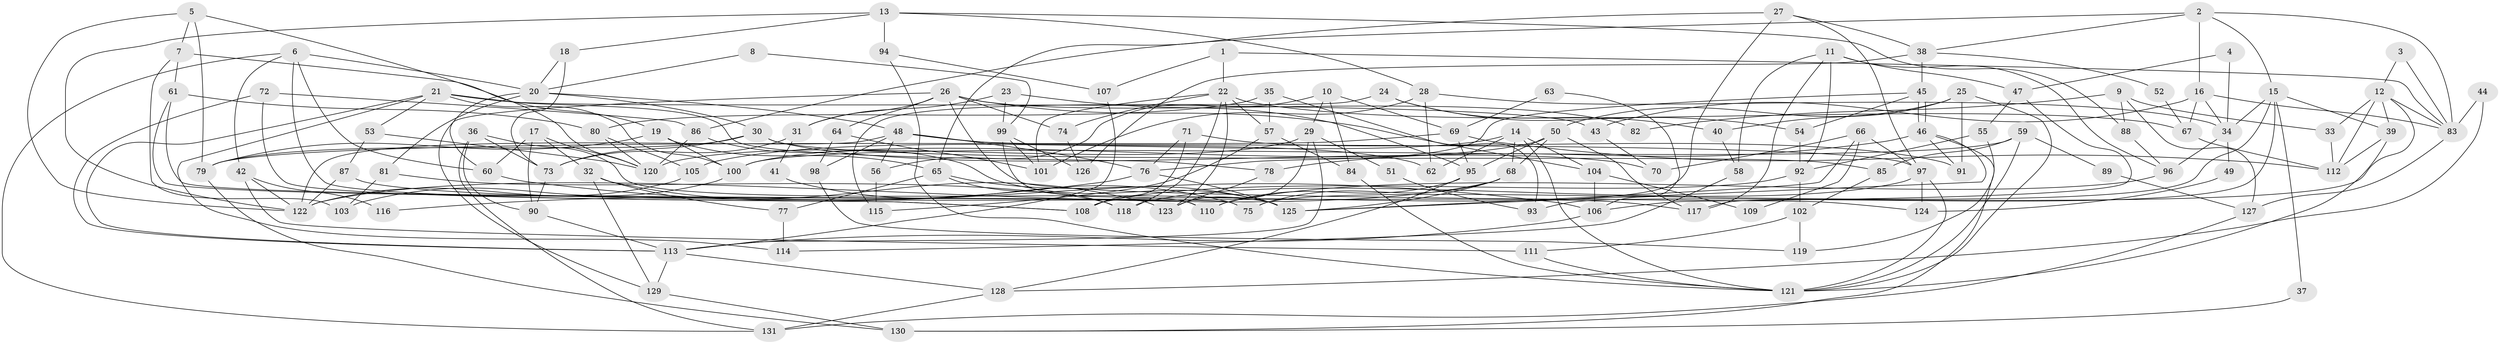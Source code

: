 // coarse degree distribution, {3: 0.25274725274725274, 5: 0.18681318681318682, 4: 0.1978021978021978, 6: 0.0989010989010989, 2: 0.0989010989010989, 11: 0.01098901098901099, 18: 0.01098901098901099, 7: 0.054945054945054944, 9: 0.02197802197802198, 10: 0.03296703296703297, 8: 0.03296703296703297}
// Generated by graph-tools (version 1.1) at 2025/18/03/04/25 18:18:45]
// undirected, 131 vertices, 262 edges
graph export_dot {
graph [start="1"]
  node [color=gray90,style=filled];
  1;
  2;
  3;
  4;
  5;
  6;
  7;
  8;
  9;
  10;
  11;
  12;
  13;
  14;
  15;
  16;
  17;
  18;
  19;
  20;
  21;
  22;
  23;
  24;
  25;
  26;
  27;
  28;
  29;
  30;
  31;
  32;
  33;
  34;
  35;
  36;
  37;
  38;
  39;
  40;
  41;
  42;
  43;
  44;
  45;
  46;
  47;
  48;
  49;
  50;
  51;
  52;
  53;
  54;
  55;
  56;
  57;
  58;
  59;
  60;
  61;
  62;
  63;
  64;
  65;
  66;
  67;
  68;
  69;
  70;
  71;
  72;
  73;
  74;
  75;
  76;
  77;
  78;
  79;
  80;
  81;
  82;
  83;
  84;
  85;
  86;
  87;
  88;
  89;
  90;
  91;
  92;
  93;
  94;
  95;
  96;
  97;
  98;
  99;
  100;
  101;
  102;
  103;
  104;
  105;
  106;
  107;
  108;
  109;
  110;
  111;
  112;
  113;
  114;
  115;
  116;
  117;
  118;
  119;
  120;
  121;
  122;
  123;
  124;
  125;
  126;
  127;
  128;
  129;
  130;
  131;
  1 -- 83;
  1 -- 22;
  1 -- 107;
  2 -- 15;
  2 -- 38;
  2 -- 16;
  2 -- 83;
  2 -- 86;
  3 -- 83;
  3 -- 12;
  4 -- 34;
  4 -- 47;
  5 -- 79;
  5 -- 122;
  5 -- 7;
  5 -- 120;
  6 -- 108;
  6 -- 20;
  6 -- 42;
  6 -- 60;
  6 -- 131;
  7 -- 103;
  7 -- 19;
  7 -- 61;
  8 -- 20;
  8 -- 99;
  9 -- 88;
  9 -- 127;
  9 -- 33;
  9 -- 82;
  10 -- 69;
  10 -- 56;
  10 -- 29;
  10 -- 84;
  11 -- 117;
  11 -- 96;
  11 -- 47;
  11 -- 58;
  11 -- 92;
  12 -- 83;
  12 -- 39;
  12 -- 33;
  12 -- 93;
  12 -- 112;
  13 -- 122;
  13 -- 18;
  13 -- 28;
  13 -- 88;
  13 -- 94;
  14 -- 121;
  14 -- 68;
  14 -- 62;
  14 -- 104;
  14 -- 105;
  15 -- 39;
  15 -- 75;
  15 -- 34;
  15 -- 37;
  15 -- 117;
  16 -- 43;
  16 -- 34;
  16 -- 67;
  16 -- 83;
  17 -- 120;
  17 -- 60;
  17 -- 32;
  17 -- 90;
  18 -- 20;
  18 -- 73;
  19 -- 65;
  19 -- 79;
  19 -- 100;
  20 -- 48;
  20 -- 30;
  20 -- 60;
  20 -- 81;
  21 -- 100;
  21 -- 113;
  21 -- 43;
  21 -- 53;
  21 -- 78;
  21 -- 114;
  22 -- 67;
  22 -- 123;
  22 -- 57;
  22 -- 74;
  22 -- 101;
  22 -- 118;
  23 -- 99;
  23 -- 95;
  23 -- 31;
  24 -- 40;
  24 -- 54;
  24 -- 115;
  25 -- 91;
  25 -- 50;
  25 -- 40;
  25 -- 121;
  26 -- 104;
  26 -- 129;
  26 -- 31;
  26 -- 64;
  26 -- 74;
  26 -- 82;
  26 -- 124;
  27 -- 65;
  27 -- 108;
  27 -- 38;
  27 -- 97;
  28 -- 34;
  28 -- 62;
  28 -- 101;
  29 -- 123;
  29 -- 51;
  29 -- 113;
  29 -- 120;
  30 -- 79;
  30 -- 73;
  30 -- 70;
  30 -- 85;
  31 -- 41;
  31 -- 73;
  32 -- 129;
  32 -- 77;
  32 -- 123;
  33 -- 112;
  34 -- 49;
  34 -- 96;
  35 -- 57;
  35 -- 80;
  35 -- 93;
  36 -- 90;
  36 -- 73;
  36 -- 125;
  36 -- 131;
  37 -- 130;
  38 -- 45;
  38 -- 52;
  38 -- 126;
  39 -- 121;
  39 -- 112;
  40 -- 58;
  41 -- 75;
  42 -- 111;
  42 -- 116;
  42 -- 122;
  43 -- 70;
  44 -- 128;
  44 -- 83;
  45 -- 46;
  45 -- 46;
  45 -- 76;
  45 -- 54;
  46 -- 125;
  46 -- 78;
  46 -- 91;
  46 -- 130;
  47 -- 106;
  47 -- 55;
  48 -- 122;
  48 -- 62;
  48 -- 56;
  48 -- 76;
  48 -- 97;
  48 -- 98;
  49 -- 124;
  50 -- 68;
  50 -- 117;
  50 -- 95;
  50 -- 100;
  51 -- 93;
  52 -- 67;
  53 -- 120;
  53 -- 87;
  54 -- 92;
  55 -- 92;
  55 -- 119;
  56 -- 115;
  57 -- 84;
  57 -- 115;
  58 -- 114;
  59 -- 121;
  59 -- 100;
  59 -- 85;
  59 -- 89;
  60 -- 106;
  61 -- 110;
  61 -- 75;
  61 -- 80;
  63 -- 106;
  63 -- 69;
  64 -- 101;
  64 -- 98;
  65 -- 118;
  65 -- 125;
  65 -- 77;
  66 -- 125;
  66 -- 97;
  66 -- 70;
  66 -- 109;
  67 -- 112;
  68 -- 125;
  68 -- 122;
  68 -- 75;
  69 -- 112;
  69 -- 95;
  69 -- 79;
  71 -- 76;
  71 -- 108;
  71 -- 91;
  72 -- 113;
  72 -- 86;
  72 -- 108;
  73 -- 90;
  74 -- 126;
  76 -- 125;
  76 -- 116;
  77 -- 114;
  78 -- 123;
  79 -- 130;
  80 -- 120;
  80 -- 105;
  81 -- 118;
  81 -- 103;
  83 -- 127;
  84 -- 121;
  85 -- 102;
  86 -- 120;
  86 -- 125;
  87 -- 122;
  87 -- 117;
  88 -- 96;
  89 -- 127;
  90 -- 113;
  92 -- 102;
  92 -- 108;
  94 -- 121;
  94 -- 107;
  95 -- 128;
  95 -- 110;
  96 -- 110;
  97 -- 118;
  97 -- 121;
  97 -- 124;
  98 -- 119;
  99 -- 101;
  99 -- 126;
  99 -- 110;
  100 -- 103;
  102 -- 119;
  102 -- 111;
  104 -- 106;
  104 -- 109;
  105 -- 122;
  106 -- 113;
  107 -- 113;
  111 -- 121;
  113 -- 128;
  113 -- 129;
  127 -- 131;
  128 -- 131;
  129 -- 130;
}
